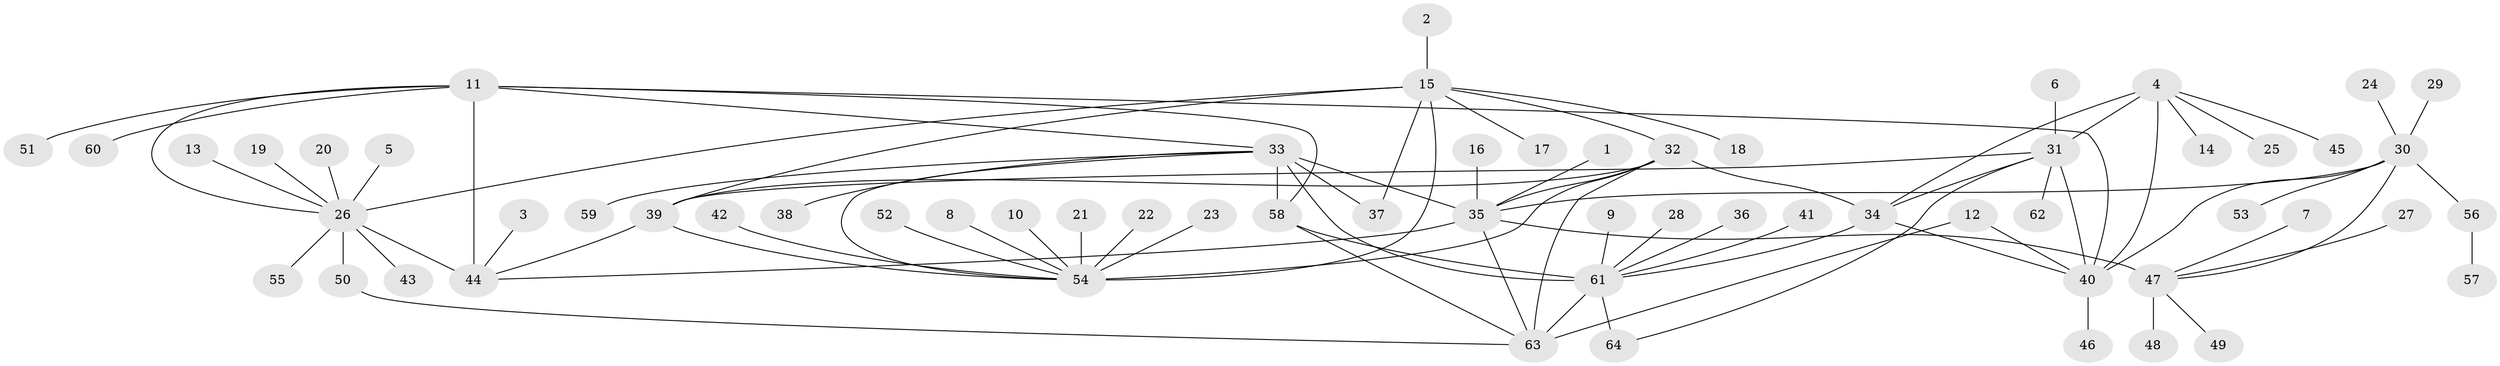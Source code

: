 // original degree distribution, {9: 0.03937007874015748, 6: 0.031496062992125984, 7: 0.07086614173228346, 15: 0.007874015748031496, 12: 0.023622047244094488, 10: 0.007874015748031496, 8: 0.047244094488188976, 11: 0.007874015748031496, 13: 0.007874015748031496, 1: 0.5984251968503937, 2: 0.14173228346456693, 4: 0.007874015748031496, 3: 0.007874015748031496}
// Generated by graph-tools (version 1.1) at 2025/02/03/09/25 03:02:52]
// undirected, 64 vertices, 88 edges
graph export_dot {
graph [start="1"]
  node [color=gray90,style=filled];
  1;
  2;
  3;
  4;
  5;
  6;
  7;
  8;
  9;
  10;
  11;
  12;
  13;
  14;
  15;
  16;
  17;
  18;
  19;
  20;
  21;
  22;
  23;
  24;
  25;
  26;
  27;
  28;
  29;
  30;
  31;
  32;
  33;
  34;
  35;
  36;
  37;
  38;
  39;
  40;
  41;
  42;
  43;
  44;
  45;
  46;
  47;
  48;
  49;
  50;
  51;
  52;
  53;
  54;
  55;
  56;
  57;
  58;
  59;
  60;
  61;
  62;
  63;
  64;
  1 -- 35 [weight=1.0];
  2 -- 15 [weight=1.0];
  3 -- 44 [weight=1.0];
  4 -- 14 [weight=1.0];
  4 -- 25 [weight=1.0];
  4 -- 31 [weight=2.0];
  4 -- 34 [weight=2.0];
  4 -- 40 [weight=4.0];
  4 -- 45 [weight=1.0];
  5 -- 26 [weight=1.0];
  6 -- 31 [weight=1.0];
  7 -- 47 [weight=1.0];
  8 -- 54 [weight=1.0];
  9 -- 61 [weight=1.0];
  10 -- 54 [weight=1.0];
  11 -- 26 [weight=2.0];
  11 -- 33 [weight=1.0];
  11 -- 40 [weight=1.0];
  11 -- 44 [weight=6.0];
  11 -- 51 [weight=1.0];
  11 -- 58 [weight=1.0];
  11 -- 60 [weight=1.0];
  12 -- 40 [weight=1.0];
  12 -- 63 [weight=1.0];
  13 -- 26 [weight=1.0];
  15 -- 17 [weight=1.0];
  15 -- 18 [weight=1.0];
  15 -- 26 [weight=1.0];
  15 -- 32 [weight=1.0];
  15 -- 37 [weight=1.0];
  15 -- 39 [weight=1.0];
  15 -- 54 [weight=3.0];
  16 -- 35 [weight=1.0];
  19 -- 26 [weight=1.0];
  20 -- 26 [weight=1.0];
  21 -- 54 [weight=1.0];
  22 -- 54 [weight=1.0];
  23 -- 54 [weight=1.0];
  24 -- 30 [weight=1.0];
  26 -- 43 [weight=1.0];
  26 -- 44 [weight=3.0];
  26 -- 50 [weight=1.0];
  26 -- 55 [weight=1.0];
  27 -- 47 [weight=1.0];
  28 -- 61 [weight=1.0];
  29 -- 30 [weight=1.0];
  30 -- 35 [weight=3.0];
  30 -- 40 [weight=1.0];
  30 -- 47 [weight=2.0];
  30 -- 53 [weight=1.0];
  30 -- 56 [weight=1.0];
  31 -- 34 [weight=1.0];
  31 -- 39 [weight=1.0];
  31 -- 40 [weight=2.0];
  31 -- 62 [weight=1.0];
  31 -- 64 [weight=1.0];
  32 -- 34 [weight=1.0];
  32 -- 35 [weight=1.0];
  32 -- 39 [weight=1.0];
  32 -- 54 [weight=3.0];
  32 -- 63 [weight=1.0];
  33 -- 35 [weight=1.0];
  33 -- 37 [weight=1.0];
  33 -- 38 [weight=1.0];
  33 -- 54 [weight=1.0];
  33 -- 58 [weight=1.0];
  33 -- 59 [weight=1.0];
  33 -- 61 [weight=4.0];
  34 -- 40 [weight=2.0];
  34 -- 61 [weight=1.0];
  35 -- 44 [weight=1.0];
  35 -- 47 [weight=6.0];
  35 -- 63 [weight=1.0];
  36 -- 61 [weight=1.0];
  39 -- 44 [weight=1.0];
  39 -- 54 [weight=3.0];
  40 -- 46 [weight=1.0];
  41 -- 61 [weight=1.0];
  42 -- 54 [weight=1.0];
  47 -- 48 [weight=1.0];
  47 -- 49 [weight=1.0];
  50 -- 63 [weight=1.0];
  52 -- 54 [weight=1.0];
  56 -- 57 [weight=1.0];
  58 -- 61 [weight=4.0];
  58 -- 63 [weight=1.0];
  61 -- 63 [weight=1.0];
  61 -- 64 [weight=1.0];
}

